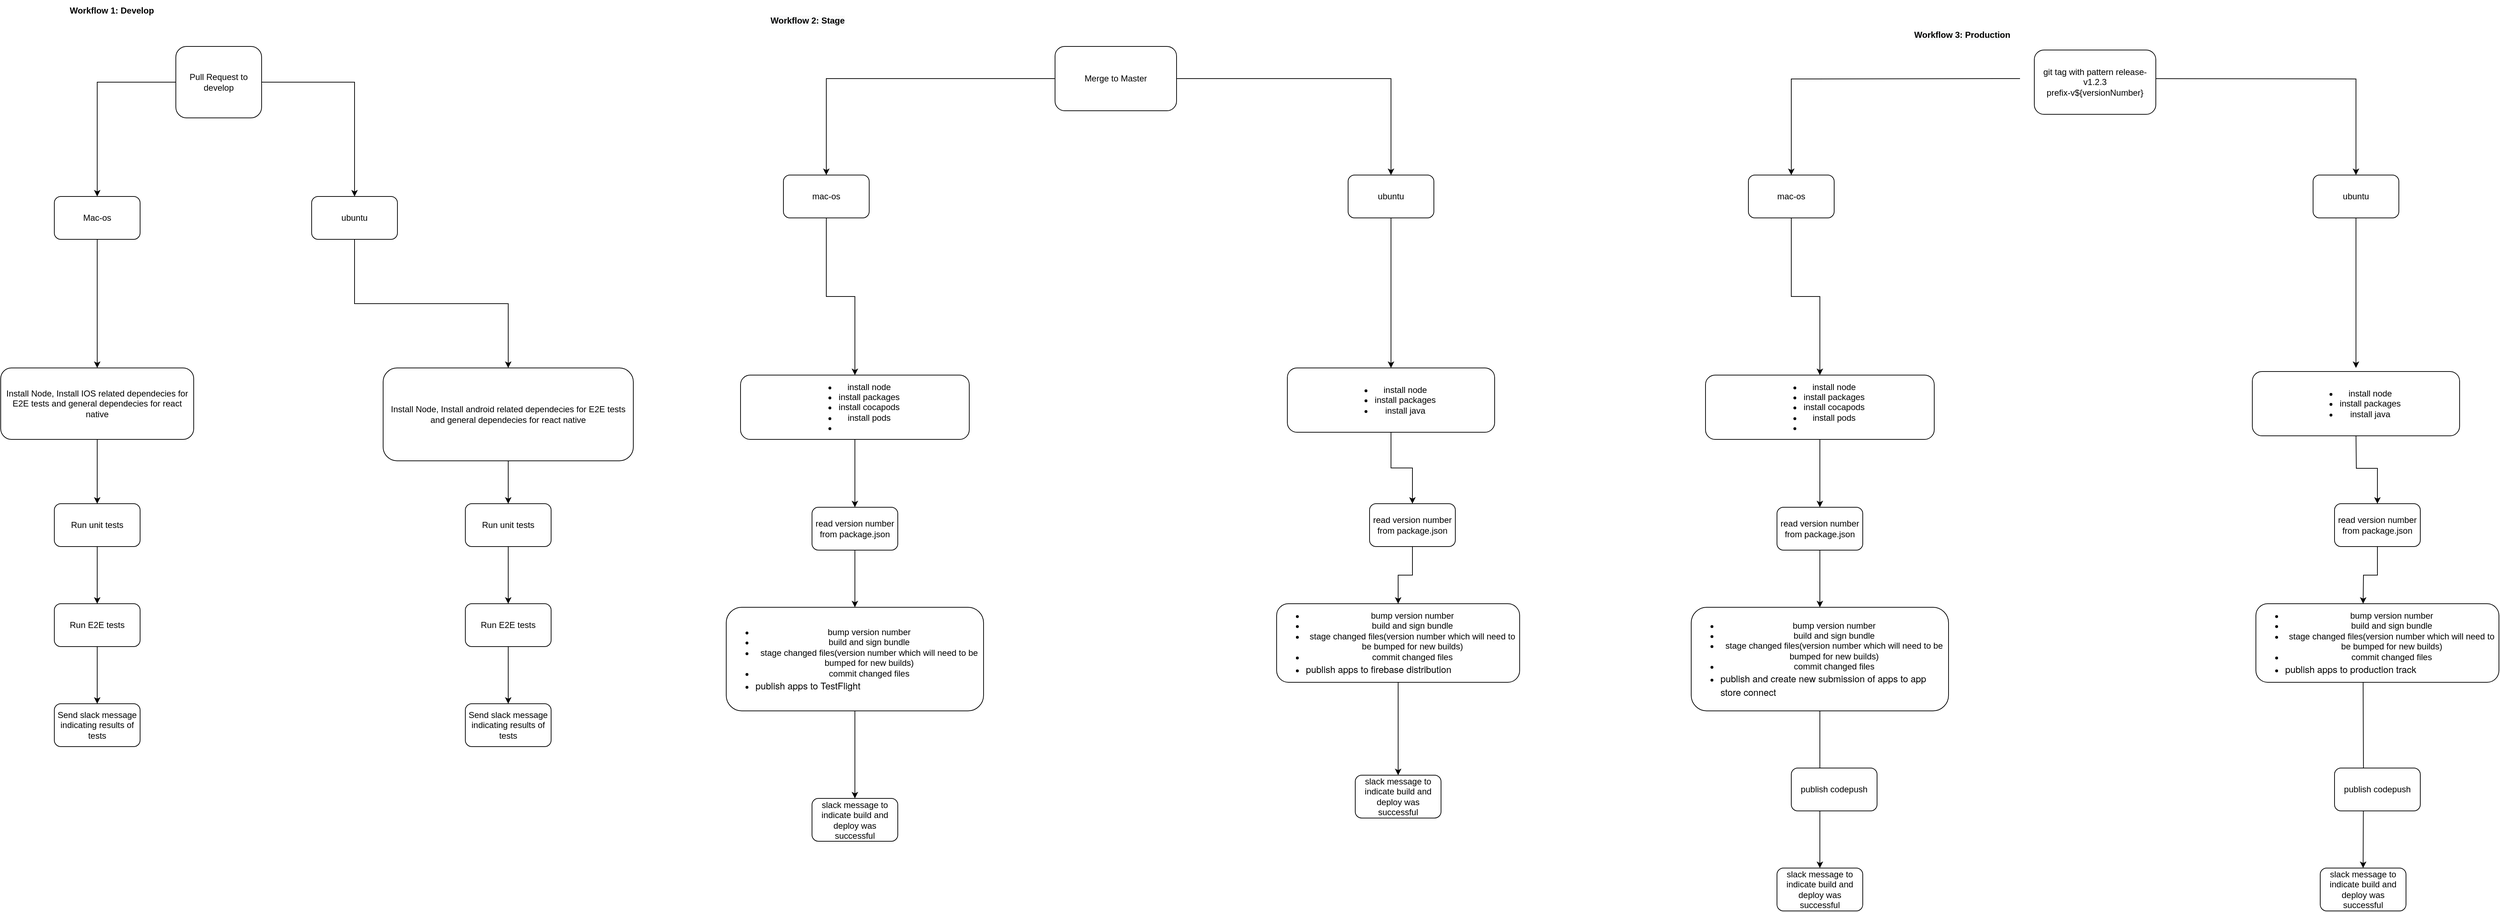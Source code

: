 <mxfile version="20.5.1" type="github">
  <diagram id="Z5iwHIcZEACn4jIKpfEN" name="Page-1">
    <mxGraphModel dx="1515" dy="1535" grid="1" gridSize="10" guides="1" tooltips="1" connect="1" arrows="1" fold="1" page="1" pageScale="1" pageWidth="850" pageHeight="1100" math="0" shadow="0">
      <root>
        <mxCell id="0" />
        <mxCell id="1" parent="0" />
        <mxCell id="zim9InCL9UAhZSMzU34I-10" value="" style="edgeStyle=orthogonalEdgeStyle;rounded=0;orthogonalLoop=1;jettySize=auto;html=1;" parent="1" source="zim9InCL9UAhZSMzU34I-7" target="zim9InCL9UAhZSMzU34I-9" edge="1">
          <mxGeometry relative="1" as="geometry" />
        </mxCell>
        <mxCell id="zim9InCL9UAhZSMzU34I-14" style="edgeStyle=orthogonalEdgeStyle;rounded=0;orthogonalLoop=1;jettySize=auto;html=1;exitX=1;exitY=0.5;exitDx=0;exitDy=0;entryX=0.5;entryY=0;entryDx=0;entryDy=0;" parent="1" source="zim9InCL9UAhZSMzU34I-7" target="zim9InCL9UAhZSMzU34I-12" edge="1">
          <mxGeometry relative="1" as="geometry" />
        </mxCell>
        <mxCell id="zim9InCL9UAhZSMzU34I-7" value="Pull Request to develop" style="rounded=1;whiteSpace=wrap;html=1;" parent="1" vertex="1">
          <mxGeometry x="1460" y="70" width="120" height="100" as="geometry" />
        </mxCell>
        <mxCell id="zim9InCL9UAhZSMzU34I-8" style="edgeStyle=orthogonalEdgeStyle;rounded=0;orthogonalLoop=1;jettySize=auto;html=1;exitX=0.5;exitY=1;exitDx=0;exitDy=0;" parent="1" source="zim9InCL9UAhZSMzU34I-7" target="zim9InCL9UAhZSMzU34I-7" edge="1">
          <mxGeometry relative="1" as="geometry" />
        </mxCell>
        <mxCell id="zim9InCL9UAhZSMzU34I-16" value="" style="edgeStyle=orthogonalEdgeStyle;rounded=0;orthogonalLoop=1;jettySize=auto;html=1;" parent="1" source="zim9InCL9UAhZSMzU34I-9" target="zim9InCL9UAhZSMzU34I-15" edge="1">
          <mxGeometry relative="1" as="geometry" />
        </mxCell>
        <mxCell id="zim9InCL9UAhZSMzU34I-9" value="Mac-os" style="whiteSpace=wrap;html=1;rounded=1;" parent="1" vertex="1">
          <mxGeometry x="1290" y="280" width="120" height="60" as="geometry" />
        </mxCell>
        <mxCell id="zim9InCL9UAhZSMzU34I-25" value="" style="edgeStyle=orthogonalEdgeStyle;rounded=0;orthogonalLoop=1;jettySize=auto;html=1;" parent="1" source="zim9InCL9UAhZSMzU34I-12" target="zim9InCL9UAhZSMzU34I-24" edge="1">
          <mxGeometry relative="1" as="geometry" />
        </mxCell>
        <mxCell id="zim9InCL9UAhZSMzU34I-12" value="ubuntu" style="whiteSpace=wrap;html=1;rounded=1;" parent="1" vertex="1">
          <mxGeometry x="1650" y="280" width="120" height="60" as="geometry" />
        </mxCell>
        <mxCell id="zim9InCL9UAhZSMzU34I-18" style="edgeStyle=orthogonalEdgeStyle;rounded=0;orthogonalLoop=1;jettySize=auto;html=1;exitX=0.5;exitY=1;exitDx=0;exitDy=0;entryX=0.5;entryY=0;entryDx=0;entryDy=0;" parent="1" source="zim9InCL9UAhZSMzU34I-15" target="zim9InCL9UAhZSMzU34I-17" edge="1">
          <mxGeometry relative="1" as="geometry" />
        </mxCell>
        <mxCell id="zim9InCL9UAhZSMzU34I-15" value="Install Node, Install IOS related dependecies for E2E tests and general dependecies for react native" style="whiteSpace=wrap;html=1;rounded=1;" parent="1" vertex="1">
          <mxGeometry x="1215" y="520" width="270" height="100" as="geometry" />
        </mxCell>
        <mxCell id="zim9InCL9UAhZSMzU34I-20" value="" style="edgeStyle=orthogonalEdgeStyle;rounded=0;orthogonalLoop=1;jettySize=auto;html=1;" parent="1" source="zim9InCL9UAhZSMzU34I-17" target="zim9InCL9UAhZSMzU34I-19" edge="1">
          <mxGeometry relative="1" as="geometry" />
        </mxCell>
        <mxCell id="zim9InCL9UAhZSMzU34I-17" value="Run unit tests" style="whiteSpace=wrap;html=1;rounded=1;" parent="1" vertex="1">
          <mxGeometry x="1290" y="710" width="120" height="60" as="geometry" />
        </mxCell>
        <mxCell id="zim9InCL9UAhZSMzU34I-22" value="" style="edgeStyle=orthogonalEdgeStyle;rounded=0;orthogonalLoop=1;jettySize=auto;html=1;" parent="1" source="zim9InCL9UAhZSMzU34I-19" target="zim9InCL9UAhZSMzU34I-21" edge="1">
          <mxGeometry relative="1" as="geometry" />
        </mxCell>
        <mxCell id="zim9InCL9UAhZSMzU34I-19" value="Run E2E tests" style="whiteSpace=wrap;html=1;rounded=1;" parent="1" vertex="1">
          <mxGeometry x="1290" y="850" width="120" height="60" as="geometry" />
        </mxCell>
        <mxCell id="zim9InCL9UAhZSMzU34I-21" value="Send slack message indicating results of tests" style="whiteSpace=wrap;html=1;rounded=1;" parent="1" vertex="1">
          <mxGeometry x="1290" y="990" width="120" height="60" as="geometry" />
        </mxCell>
        <mxCell id="zim9InCL9UAhZSMzU34I-28" value="" style="edgeStyle=orthogonalEdgeStyle;rounded=0;orthogonalLoop=1;jettySize=auto;html=1;" parent="1" source="zim9InCL9UAhZSMzU34I-24" target="zim9InCL9UAhZSMzU34I-27" edge="1">
          <mxGeometry relative="1" as="geometry" />
        </mxCell>
        <mxCell id="zim9InCL9UAhZSMzU34I-24" value="Install Node, Install android related dependecies for E2E tests and general dependecies for react native" style="whiteSpace=wrap;html=1;rounded=1;" parent="1" vertex="1">
          <mxGeometry x="1750" y="520" width="350" height="130" as="geometry" />
        </mxCell>
        <mxCell id="zim9InCL9UAhZSMzU34I-30" value="" style="edgeStyle=orthogonalEdgeStyle;rounded=0;orthogonalLoop=1;jettySize=auto;html=1;" parent="1" source="zim9InCL9UAhZSMzU34I-27" target="zim9InCL9UAhZSMzU34I-29" edge="1">
          <mxGeometry relative="1" as="geometry" />
        </mxCell>
        <mxCell id="zim9InCL9UAhZSMzU34I-27" value="Run unit tests" style="whiteSpace=wrap;html=1;rounded=1;" parent="1" vertex="1">
          <mxGeometry x="1865" y="710" width="120" height="60" as="geometry" />
        </mxCell>
        <mxCell id="zim9InCL9UAhZSMzU34I-32" value="" style="edgeStyle=orthogonalEdgeStyle;rounded=0;orthogonalLoop=1;jettySize=auto;html=1;" parent="1" source="zim9InCL9UAhZSMzU34I-29" target="zim9InCL9UAhZSMzU34I-31" edge="1">
          <mxGeometry relative="1" as="geometry" />
        </mxCell>
        <mxCell id="zim9InCL9UAhZSMzU34I-29" value="Run E2E tests" style="whiteSpace=wrap;html=1;rounded=1;" parent="1" vertex="1">
          <mxGeometry x="1865" y="850" width="120" height="60" as="geometry" />
        </mxCell>
        <mxCell id="zim9InCL9UAhZSMzU34I-31" value="Send slack message indicating results of tests" style="whiteSpace=wrap;html=1;rounded=1;" parent="1" vertex="1">
          <mxGeometry x="1865" y="990" width="120" height="60" as="geometry" />
        </mxCell>
        <mxCell id="zim9InCL9UAhZSMzU34I-36" style="edgeStyle=orthogonalEdgeStyle;rounded=0;orthogonalLoop=1;jettySize=auto;html=1;exitX=0;exitY=0.5;exitDx=0;exitDy=0;entryX=0.5;entryY=0;entryDx=0;entryDy=0;" parent="1" source="zim9InCL9UAhZSMzU34I-33" target="zim9InCL9UAhZSMzU34I-34" edge="1">
          <mxGeometry relative="1" as="geometry" />
        </mxCell>
        <mxCell id="zim9InCL9UAhZSMzU34I-37" style="edgeStyle=orthogonalEdgeStyle;rounded=0;orthogonalLoop=1;jettySize=auto;html=1;exitX=1;exitY=0.5;exitDx=0;exitDy=0;entryX=0.5;entryY=0;entryDx=0;entryDy=0;" parent="1" source="zim9InCL9UAhZSMzU34I-33" target="zim9InCL9UAhZSMzU34I-35" edge="1">
          <mxGeometry relative="1" as="geometry" />
        </mxCell>
        <mxCell id="zim9InCL9UAhZSMzU34I-33" value="Merge to Master" style="rounded=1;whiteSpace=wrap;html=1;" parent="1" vertex="1">
          <mxGeometry x="2690" y="70" width="170" height="90" as="geometry" />
        </mxCell>
        <mxCell id="zim9InCL9UAhZSMzU34I-41" style="edgeStyle=orthogonalEdgeStyle;rounded=0;orthogonalLoop=1;jettySize=auto;html=1;exitX=0.5;exitY=1;exitDx=0;exitDy=0;" parent="1" source="zim9InCL9UAhZSMzU34I-34" target="zim9InCL9UAhZSMzU34I-38" edge="1">
          <mxGeometry relative="1" as="geometry" />
        </mxCell>
        <mxCell id="zim9InCL9UAhZSMzU34I-34" value="mac-os" style="whiteSpace=wrap;html=1;rounded=1;" parent="1" vertex="1">
          <mxGeometry x="2310" y="250" width="120" height="60" as="geometry" />
        </mxCell>
        <mxCell id="zim9InCL9UAhZSMzU34I-40" value="" style="edgeStyle=orthogonalEdgeStyle;rounded=0;orthogonalLoop=1;jettySize=auto;html=1;" parent="1" source="zim9InCL9UAhZSMzU34I-35" target="zim9InCL9UAhZSMzU34I-39" edge="1">
          <mxGeometry relative="1" as="geometry" />
        </mxCell>
        <mxCell id="zim9InCL9UAhZSMzU34I-35" value="ubuntu" style="whiteSpace=wrap;html=1;rounded=1;" parent="1" vertex="1">
          <mxGeometry x="3100" y="250" width="120" height="60" as="geometry" />
        </mxCell>
        <mxCell id="zim9InCL9UAhZSMzU34I-43" value="" style="edgeStyle=orthogonalEdgeStyle;rounded=0;orthogonalLoop=1;jettySize=auto;html=1;" parent="1" source="zim9InCL9UAhZSMzU34I-38" target="zim9InCL9UAhZSMzU34I-42" edge="1">
          <mxGeometry relative="1" as="geometry" />
        </mxCell>
        <mxCell id="zim9InCL9UAhZSMzU34I-38" value="&lt;ul&gt;&lt;li&gt;install node&lt;/li&gt;&lt;li&gt;install packages&lt;/li&gt;&lt;li&gt;install cocapods&lt;/li&gt;&lt;li&gt;install pods&lt;/li&gt;&lt;li&gt;&lt;br&gt;&lt;/li&gt;&lt;/ul&gt;" style="whiteSpace=wrap;html=1;rounded=1;" parent="1" vertex="1">
          <mxGeometry x="2250" y="530" width="320" height="90" as="geometry" />
        </mxCell>
        <mxCell id="zim9InCL9UAhZSMzU34I-49" style="edgeStyle=orthogonalEdgeStyle;rounded=0;orthogonalLoop=1;jettySize=auto;html=1;exitX=0.5;exitY=1;exitDx=0;exitDy=0;entryX=0.5;entryY=0;entryDx=0;entryDy=0;" parent="1" source="zim9InCL9UAhZSMzU34I-39" target="zim9InCL9UAhZSMzU34I-48" edge="1">
          <mxGeometry relative="1" as="geometry" />
        </mxCell>
        <mxCell id="zim9InCL9UAhZSMzU34I-39" value="&lt;ul&gt;&lt;li&gt;install node&lt;/li&gt;&lt;li&gt;install packages&lt;/li&gt;&lt;li&gt;install java&lt;/li&gt;&lt;/ul&gt;" style="whiteSpace=wrap;html=1;rounded=1;" parent="1" vertex="1">
          <mxGeometry x="3015" y="520" width="290" height="90" as="geometry" />
        </mxCell>
        <mxCell id="zim9InCL9UAhZSMzU34I-45" value="" style="edgeStyle=orthogonalEdgeStyle;rounded=0;orthogonalLoop=1;jettySize=auto;html=1;" parent="1" source="zim9InCL9UAhZSMzU34I-42" target="zim9InCL9UAhZSMzU34I-44" edge="1">
          <mxGeometry relative="1" as="geometry" />
        </mxCell>
        <mxCell id="zim9InCL9UAhZSMzU34I-42" value="read version number from package.json" style="whiteSpace=wrap;html=1;rounded=1;" parent="1" vertex="1">
          <mxGeometry x="2350" y="715" width="120" height="60" as="geometry" />
        </mxCell>
        <mxCell id="zim9InCL9UAhZSMzU34I-47" value="" style="edgeStyle=orthogonalEdgeStyle;rounded=0;orthogonalLoop=1;jettySize=auto;html=1;" parent="1" source="zim9InCL9UAhZSMzU34I-44" target="zim9InCL9UAhZSMzU34I-46" edge="1">
          <mxGeometry relative="1" as="geometry" />
        </mxCell>
        <mxCell id="zim9InCL9UAhZSMzU34I-44" value="&lt;ul&gt;&lt;li&gt;bump version number&lt;/li&gt;&lt;li&gt;build and sign bundle&lt;/li&gt;&lt;li&gt;stage changed files(version number which will need to be bumped for new builds)&lt;/li&gt;&lt;li&gt;commit changed files&lt;/li&gt;&lt;li&gt;&lt;p style=&quot;margin: 0px; font-variant-numeric: normal; font-variant-east-asian: normal; font-stretch: normal; font-size: 13px; line-height: normal; font-family: &amp;quot;Helvetica Neue&amp;quot;; text-align: start;&quot; class=&quot;p1&quot;&gt;publish apps to TestFlight&amp;nbsp;&lt;/p&gt;&lt;/li&gt;&lt;/ul&gt;" style="whiteSpace=wrap;html=1;rounded=1;" parent="1" vertex="1">
          <mxGeometry x="2230" y="855" width="360" height="145" as="geometry" />
        </mxCell>
        <mxCell id="zim9InCL9UAhZSMzU34I-46" value="slack message to indicate build and deploy was successful" style="whiteSpace=wrap;html=1;rounded=1;" parent="1" vertex="1">
          <mxGeometry x="2350" y="1122.5" width="120" height="60" as="geometry" />
        </mxCell>
        <mxCell id="zim9InCL9UAhZSMzU34I-51" value="" style="edgeStyle=orthogonalEdgeStyle;rounded=0;orthogonalLoop=1;jettySize=auto;html=1;" parent="1" source="zim9InCL9UAhZSMzU34I-48" target="zim9InCL9UAhZSMzU34I-50" edge="1">
          <mxGeometry relative="1" as="geometry" />
        </mxCell>
        <mxCell id="zim9InCL9UAhZSMzU34I-48" value="read version number from package.json" style="whiteSpace=wrap;html=1;rounded=1;" parent="1" vertex="1">
          <mxGeometry x="3130" y="710" width="120" height="60" as="geometry" />
        </mxCell>
        <mxCell id="zim9InCL9UAhZSMzU34I-55" style="edgeStyle=orthogonalEdgeStyle;rounded=0;orthogonalLoop=1;jettySize=auto;html=1;exitX=0.5;exitY=1;exitDx=0;exitDy=0;entryX=0.5;entryY=0;entryDx=0;entryDy=0;" parent="1" source="zim9InCL9UAhZSMzU34I-50" target="zim9InCL9UAhZSMzU34I-54" edge="1">
          <mxGeometry relative="1" as="geometry" />
        </mxCell>
        <mxCell id="zim9InCL9UAhZSMzU34I-50" value="&lt;ul&gt;&lt;li&gt;bump version number&lt;/li&gt;&lt;li&gt;build and sign bundle&lt;/li&gt;&lt;li&gt;stage changed files(version number which will need to be bumped for new builds)&lt;/li&gt;&lt;li&gt;commit changed files&lt;/li&gt;&lt;li&gt;&lt;p style=&quot;margin: 0px; font-variant-numeric: normal; font-variant-east-asian: normal; font-stretch: normal; font-size: 13px; line-height: normal; font-family: &amp;quot;Helvetica Neue&amp;quot;; text-align: start;&quot; class=&quot;p1&quot;&gt;publish apps to firebase distribution&lt;/p&gt;&lt;/li&gt;&lt;/ul&gt;" style="whiteSpace=wrap;html=1;rounded=1;" parent="1" vertex="1">
          <mxGeometry x="3000" y="850" width="340" height="110" as="geometry" />
        </mxCell>
        <mxCell id="zim9InCL9UAhZSMzU34I-54" value="slack message to indicate build and deploy was successful" style="whiteSpace=wrap;html=1;rounded=1;" parent="1" vertex="1">
          <mxGeometry x="3110" y="1090" width="120" height="60" as="geometry" />
        </mxCell>
        <mxCell id="Y_6ok89p1FJweFbt9RA1-2" style="edgeStyle=orthogonalEdgeStyle;rounded=0;orthogonalLoop=1;jettySize=auto;html=1;exitX=0;exitY=0.5;exitDx=0;exitDy=0;entryX=0.5;entryY=0;entryDx=0;entryDy=0;" parent="1" target="Y_6ok89p1FJweFbt9RA1-5" edge="1">
          <mxGeometry relative="1" as="geometry">
            <mxPoint x="4040" y="115" as="sourcePoint" />
          </mxGeometry>
        </mxCell>
        <mxCell id="Y_6ok89p1FJweFbt9RA1-3" style="edgeStyle=orthogonalEdgeStyle;rounded=0;orthogonalLoop=1;jettySize=auto;html=1;exitX=1;exitY=0.5;exitDx=0;exitDy=0;entryX=0.5;entryY=0;entryDx=0;entryDy=0;" parent="1" target="Y_6ok89p1FJweFbt9RA1-7" edge="1">
          <mxGeometry relative="1" as="geometry">
            <mxPoint x="4210" y="115" as="sourcePoint" />
          </mxGeometry>
        </mxCell>
        <mxCell id="Y_6ok89p1FJweFbt9RA1-4" style="edgeStyle=orthogonalEdgeStyle;rounded=0;orthogonalLoop=1;jettySize=auto;html=1;exitX=0.5;exitY=1;exitDx=0;exitDy=0;" parent="1" source="Y_6ok89p1FJweFbt9RA1-5" target="Y_6ok89p1FJweFbt9RA1-9" edge="1">
          <mxGeometry relative="1" as="geometry" />
        </mxCell>
        <mxCell id="Y_6ok89p1FJweFbt9RA1-5" value="mac-os" style="whiteSpace=wrap;html=1;rounded=1;" parent="1" vertex="1">
          <mxGeometry x="3660" y="250" width="120" height="60" as="geometry" />
        </mxCell>
        <mxCell id="Y_6ok89p1FJweFbt9RA1-6" value="" style="edgeStyle=orthogonalEdgeStyle;rounded=0;orthogonalLoop=1;jettySize=auto;html=1;" parent="1" source="Y_6ok89p1FJweFbt9RA1-7" edge="1">
          <mxGeometry relative="1" as="geometry">
            <mxPoint x="4510" y="520" as="targetPoint" />
          </mxGeometry>
        </mxCell>
        <mxCell id="Y_6ok89p1FJweFbt9RA1-7" value="ubuntu" style="whiteSpace=wrap;html=1;rounded=1;" parent="1" vertex="1">
          <mxGeometry x="4450" y="250" width="120" height="60" as="geometry" />
        </mxCell>
        <mxCell id="Y_6ok89p1FJweFbt9RA1-8" value="" style="edgeStyle=orthogonalEdgeStyle;rounded=0;orthogonalLoop=1;jettySize=auto;html=1;" parent="1" source="Y_6ok89p1FJweFbt9RA1-9" target="Y_6ok89p1FJweFbt9RA1-12" edge="1">
          <mxGeometry relative="1" as="geometry" />
        </mxCell>
        <mxCell id="Y_6ok89p1FJweFbt9RA1-9" value="&lt;ul&gt;&lt;li&gt;install node&lt;/li&gt;&lt;li&gt;install packages&lt;/li&gt;&lt;li&gt;install cocapods&lt;/li&gt;&lt;li&gt;install pods&lt;/li&gt;&lt;li&gt;&lt;br&gt;&lt;/li&gt;&lt;/ul&gt;" style="whiteSpace=wrap;html=1;rounded=1;" parent="1" vertex="1">
          <mxGeometry x="3600" y="530" width="320" height="90" as="geometry" />
        </mxCell>
        <mxCell id="Y_6ok89p1FJweFbt9RA1-10" style="edgeStyle=orthogonalEdgeStyle;rounded=0;orthogonalLoop=1;jettySize=auto;html=1;exitX=0.5;exitY=1;exitDx=0;exitDy=0;entryX=0.5;entryY=0;entryDx=0;entryDy=0;" parent="1" target="Y_6ok89p1FJweFbt9RA1-17" edge="1">
          <mxGeometry relative="1" as="geometry">
            <mxPoint x="4510" y="610" as="sourcePoint" />
          </mxGeometry>
        </mxCell>
        <mxCell id="Y_6ok89p1FJweFbt9RA1-11" value="" style="edgeStyle=orthogonalEdgeStyle;rounded=0;orthogonalLoop=1;jettySize=auto;html=1;" parent="1" source="Y_6ok89p1FJweFbt9RA1-12" target="Y_6ok89p1FJweFbt9RA1-14" edge="1">
          <mxGeometry relative="1" as="geometry" />
        </mxCell>
        <mxCell id="Y_6ok89p1FJweFbt9RA1-12" value="read version number from package.json" style="whiteSpace=wrap;html=1;rounded=1;" parent="1" vertex="1">
          <mxGeometry x="3700" y="715" width="120" height="60" as="geometry" />
        </mxCell>
        <mxCell id="Y_6ok89p1FJweFbt9RA1-13" value="" style="edgeStyle=orthogonalEdgeStyle;rounded=0;orthogonalLoop=1;jettySize=auto;html=1;" parent="1" source="Y_6ok89p1FJweFbt9RA1-14" target="Y_6ok89p1FJweFbt9RA1-15" edge="1">
          <mxGeometry relative="1" as="geometry" />
        </mxCell>
        <mxCell id="Y_6ok89p1FJweFbt9RA1-14" value="&lt;ul&gt;&lt;li&gt;bump version number&lt;/li&gt;&lt;li&gt;build and sign bundle&lt;/li&gt;&lt;li&gt;stage changed files(version number which will need to be bumped for new builds)&lt;/li&gt;&lt;li&gt;commit changed files&lt;/li&gt;&lt;li&gt;&lt;p style=&quot;margin: 0px; font-variant-numeric: normal; font-variant-east-asian: normal; font-stretch: normal; font-size: 13px; line-height: normal; font-family: &amp;quot;Helvetica Neue&amp;quot;; text-align: start;&quot; class=&quot;p1&quot;&gt;publish and create new submission of apps to app store connect&amp;nbsp;&lt;/p&gt;&lt;/li&gt;&lt;/ul&gt;" style="whiteSpace=wrap;html=1;rounded=1;" parent="1" vertex="1">
          <mxGeometry x="3580" y="855" width="360" height="145" as="geometry" />
        </mxCell>
        <mxCell id="Y_6ok89p1FJweFbt9RA1-15" value="slack message to indicate build and deploy was successful" style="whiteSpace=wrap;html=1;rounded=1;" parent="1" vertex="1">
          <mxGeometry x="3700" y="1220" width="120" height="60" as="geometry" />
        </mxCell>
        <mxCell id="Y_6ok89p1FJweFbt9RA1-16" value="" style="edgeStyle=orthogonalEdgeStyle;rounded=0;orthogonalLoop=1;jettySize=auto;html=1;" parent="1" source="Y_6ok89p1FJweFbt9RA1-17" edge="1">
          <mxGeometry relative="1" as="geometry">
            <mxPoint x="4520" y="850" as="targetPoint" />
          </mxGeometry>
        </mxCell>
        <mxCell id="Y_6ok89p1FJweFbt9RA1-17" value="read version number from package.json" style="whiteSpace=wrap;html=1;rounded=1;" parent="1" vertex="1">
          <mxGeometry x="4480" y="710" width="120" height="60" as="geometry" />
        </mxCell>
        <mxCell id="Y_6ok89p1FJweFbt9RA1-18" style="edgeStyle=orthogonalEdgeStyle;rounded=0;orthogonalLoop=1;jettySize=auto;html=1;exitX=0.5;exitY=1;exitDx=0;exitDy=0;entryX=0.5;entryY=0;entryDx=0;entryDy=0;" parent="1" target="Y_6ok89p1FJweFbt9RA1-19" edge="1">
          <mxGeometry relative="1" as="geometry">
            <mxPoint x="4520" y="960" as="sourcePoint" />
          </mxGeometry>
        </mxCell>
        <mxCell id="Y_6ok89p1FJweFbt9RA1-19" value="slack message to indicate build and deploy was successful" style="whiteSpace=wrap;html=1;rounded=1;" parent="1" vertex="1">
          <mxGeometry x="4460" y="1220" width="120" height="60" as="geometry" />
        </mxCell>
        <mxCell id="Y_6ok89p1FJweFbt9RA1-20" value="&lt;ul&gt;&lt;li&gt;install node&lt;/li&gt;&lt;li&gt;install packages&lt;/li&gt;&lt;li&gt;install java&lt;/li&gt;&lt;/ul&gt;" style="whiteSpace=wrap;html=1;rounded=1;" parent="1" vertex="1">
          <mxGeometry x="4365" y="525" width="290" height="90" as="geometry" />
        </mxCell>
        <mxCell id="Y_6ok89p1FJweFbt9RA1-21" value="&lt;ul&gt;&lt;li&gt;bump version number&lt;/li&gt;&lt;li&gt;build and sign bundle&lt;/li&gt;&lt;li&gt;stage changed files(version number which will need to be bumped for new builds)&lt;/li&gt;&lt;li&gt;commit changed files&lt;/li&gt;&lt;li&gt;&lt;p style=&quot;margin: 0px; font-variant-numeric: normal; font-variant-east-asian: normal; font-stretch: normal; font-size: 13px; line-height: normal; font-family: &amp;quot;Helvetica Neue&amp;quot;; text-align: start;&quot; class=&quot;p1&quot;&gt;publish apps to production track&lt;/p&gt;&lt;/li&gt;&lt;/ul&gt;" style="whiteSpace=wrap;html=1;rounded=1;" parent="1" vertex="1">
          <mxGeometry x="4370" y="850" width="340" height="110" as="geometry" />
        </mxCell>
        <mxCell id="Y_6ok89p1FJweFbt9RA1-22" value="git tag with pattern release-v1.2.3&lt;br&gt;prefix-v${versionNumber}" style="rounded=1;whiteSpace=wrap;html=1;" parent="1" vertex="1">
          <mxGeometry x="4060" y="75" width="170" height="90" as="geometry" />
        </mxCell>
        <mxCell id="Y_6ok89p1FJweFbt9RA1-23" value="publish codepush" style="rounded=1;whiteSpace=wrap;html=1;" parent="1" vertex="1">
          <mxGeometry x="3720" y="1080" width="120" height="60" as="geometry" />
        </mxCell>
        <mxCell id="Y_6ok89p1FJweFbt9RA1-24" value="publish codepush" style="rounded=1;whiteSpace=wrap;html=1;" parent="1" vertex="1">
          <mxGeometry x="4480" y="1080" width="120" height="60" as="geometry" />
        </mxCell>
        <mxCell id="eEjps6256RhUfAz-EOFf-2" value="&lt;b&gt;Workflow 1: Develop&lt;/b&gt;" style="text;html=1;align=center;verticalAlign=middle;resizable=0;points=[];autosize=1;strokeColor=none;fillColor=none;" vertex="1" parent="1">
          <mxGeometry x="1300" y="5" width="140" height="30" as="geometry" />
        </mxCell>
        <mxCell id="eEjps6256RhUfAz-EOFf-3" value="&lt;b style=&quot;color: rgb(0, 0, 0); font-family: Helvetica; font-size: 12px; font-style: normal; font-variant-ligatures: normal; font-variant-caps: normal; letter-spacing: normal; orphans: 2; text-align: center; text-indent: 0px; text-transform: none; widows: 2; word-spacing: 0px; -webkit-text-stroke-width: 0px; background-color: rgb(248, 249, 250); text-decoration-thickness: initial; text-decoration-style: initial; text-decoration-color: initial;&quot;&gt;Workflow 2: Stage&lt;/b&gt;" style="text;whiteSpace=wrap;html=1;" vertex="1" parent="1">
          <mxGeometry x="2290" y="20" width="150" height="40" as="geometry" />
        </mxCell>
        <mxCell id="eEjps6256RhUfAz-EOFf-4" value="&lt;b style=&quot;color: rgb(0, 0, 0); font-family: Helvetica; font-size: 12px; font-style: normal; font-variant-ligatures: normal; font-variant-caps: normal; letter-spacing: normal; orphans: 2; text-align: center; text-indent: 0px; text-transform: none; widows: 2; word-spacing: 0px; -webkit-text-stroke-width: 0px; background-color: rgb(248, 249, 250); text-decoration-thickness: initial; text-decoration-style: initial; text-decoration-color: initial;&quot;&gt;Workflow 3: Production&lt;/b&gt;" style="text;whiteSpace=wrap;html=1;" vertex="1" parent="1">
          <mxGeometry x="3890" y="40" width="150" height="40" as="geometry" />
        </mxCell>
      </root>
    </mxGraphModel>
  </diagram>
</mxfile>
